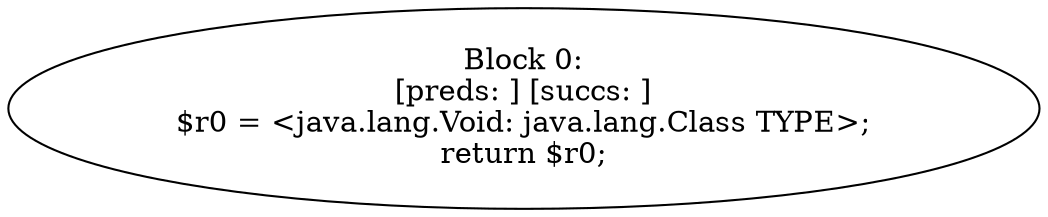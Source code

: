 digraph "unitGraph" {
    "Block 0:
[preds: ] [succs: ]
$r0 = <java.lang.Void: java.lang.Class TYPE>;
return $r0;
"
}
